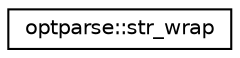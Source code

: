 digraph "Graphical Class Hierarchy"
{
  edge [fontname="Helvetica",fontsize="10",labelfontname="Helvetica",labelfontsize="10"];
  node [fontname="Helvetica",fontsize="10",shape=record];
  rankdir="LR";
  Node1 [label="optparse::str_wrap",height=0.2,width=0.4,color="black", fillcolor="white", style="filled",URL="$classoptparse_1_1str__wrap.html"];
}
